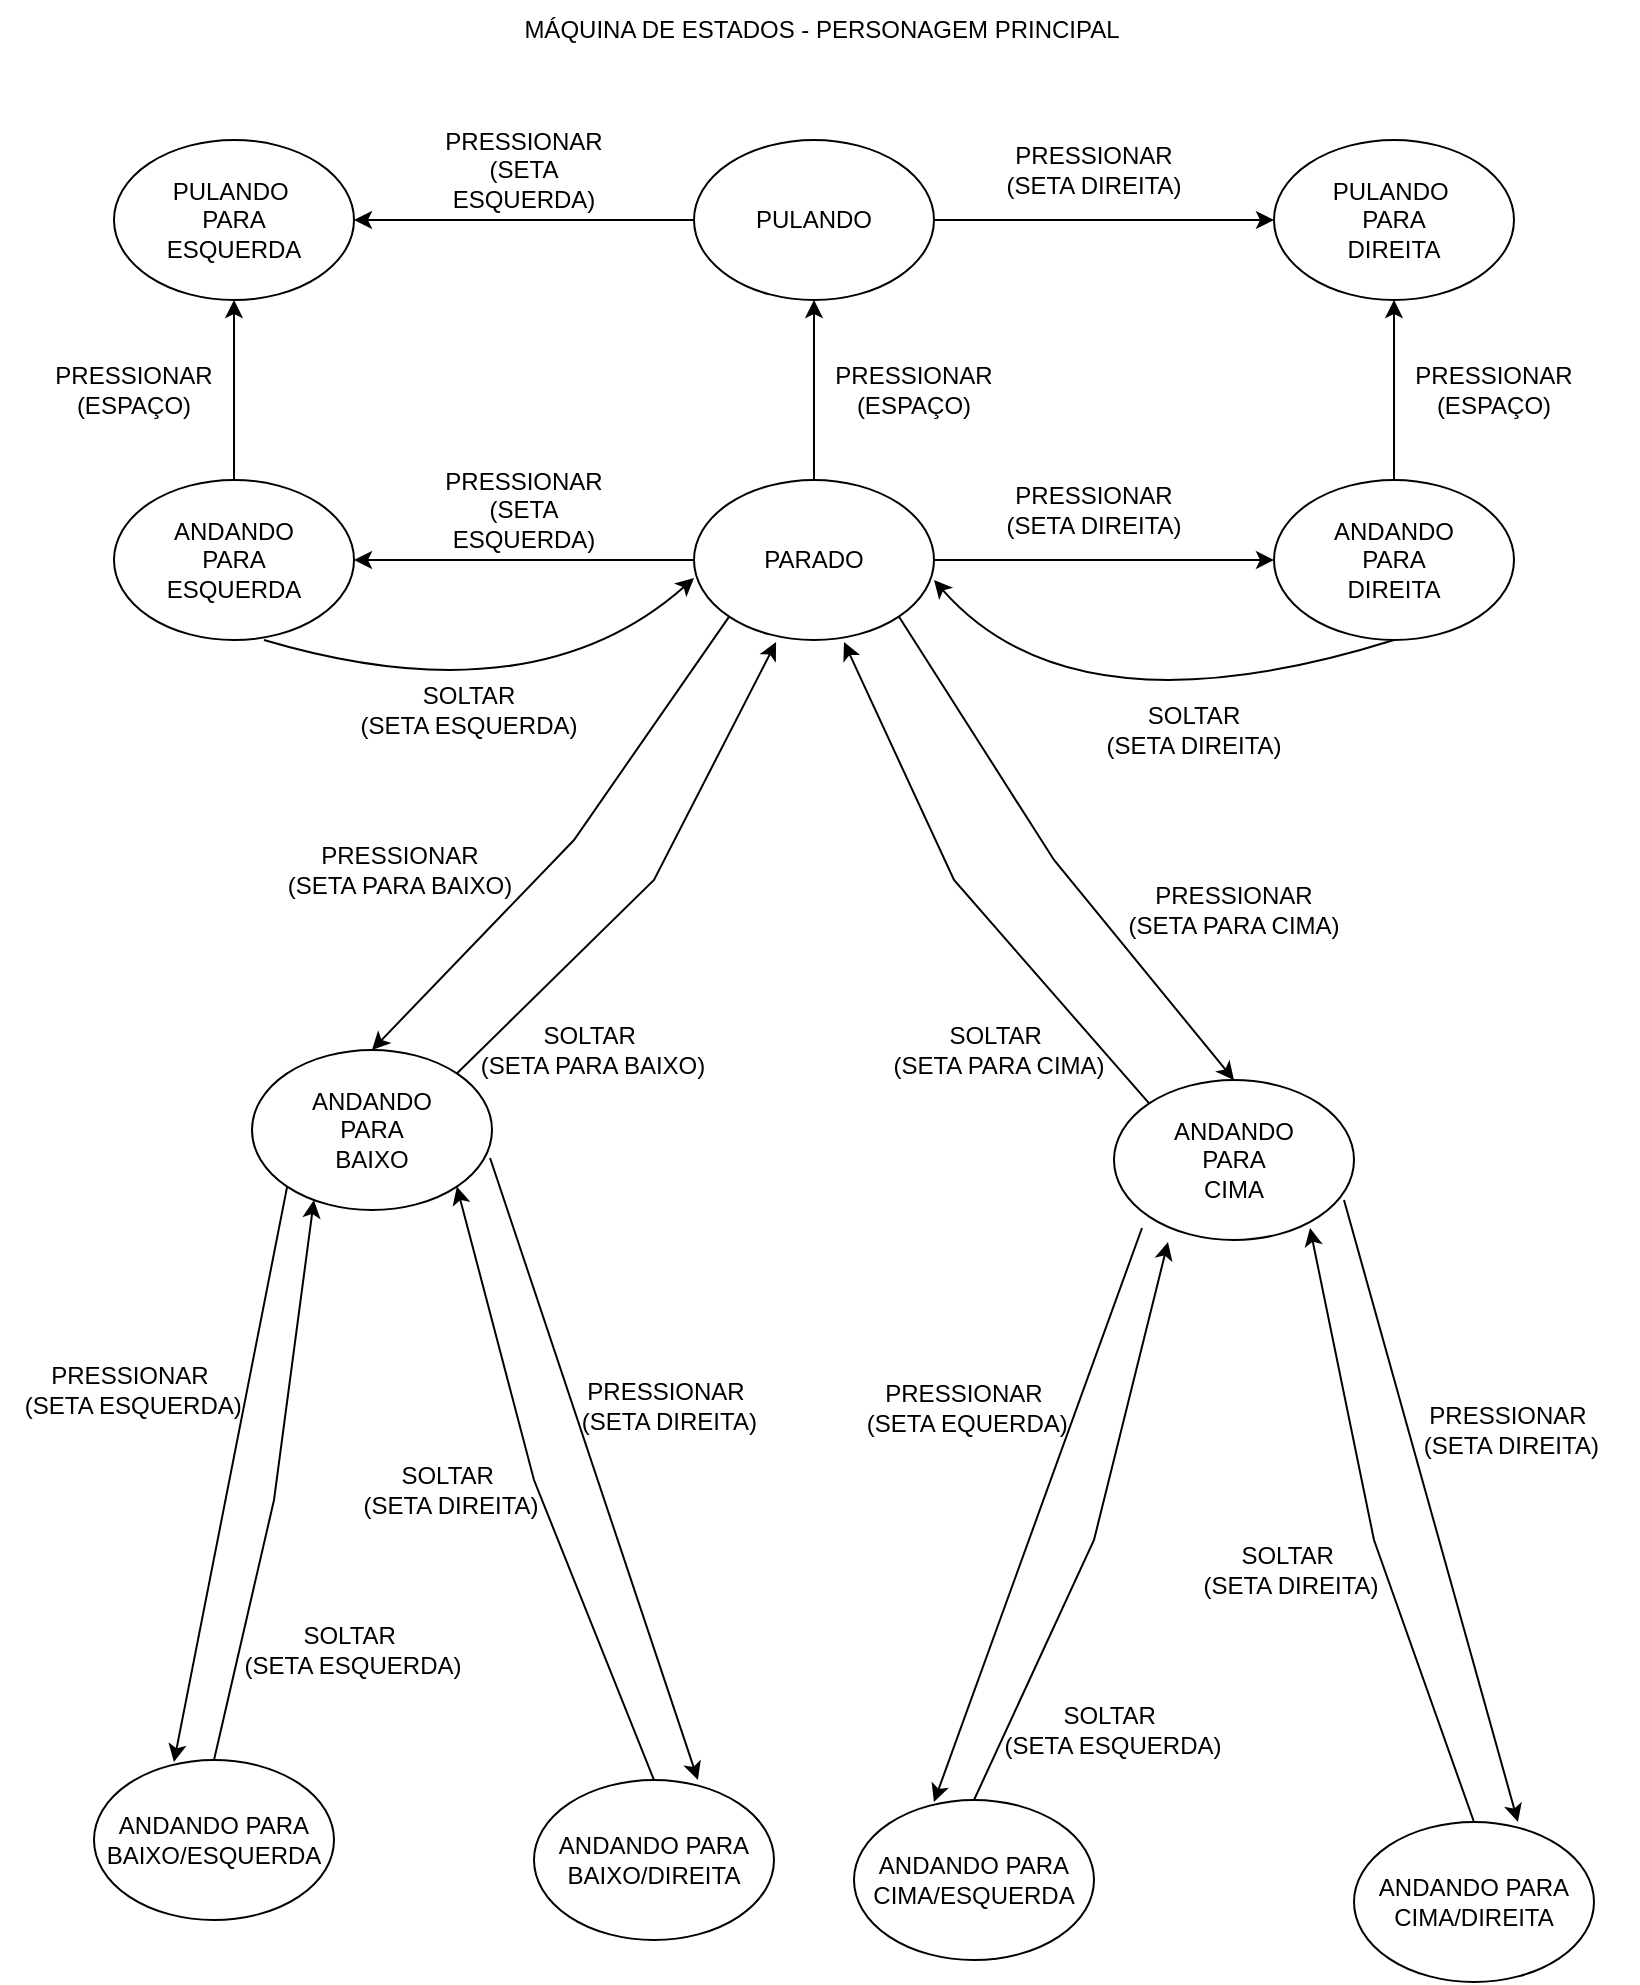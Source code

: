 <mxfile version="28.2.4">
  <diagram name="Página-1" id="mXZYl64TImKxE9nwr8pG">
    <mxGraphModel dx="1482" dy="1550" grid="1" gridSize="10" guides="1" tooltips="1" connect="1" arrows="1" fold="1" page="1" pageScale="1" pageWidth="827" pageHeight="1169" math="0" shadow="0">
      <root>
        <mxCell id="0" />
        <mxCell id="1" parent="0" />
        <mxCell id="-Y-EHWKwXSZfCZ-6Ars3-1" value="PARADO" style="ellipse;whiteSpace=wrap;html=1;" vertex="1" parent="1">
          <mxGeometry x="350" y="260" width="120" height="80" as="geometry" />
        </mxCell>
        <mxCell id="-Y-EHWKwXSZfCZ-6Ars3-2" value="PULANDO" style="ellipse;whiteSpace=wrap;html=1;" vertex="1" parent="1">
          <mxGeometry x="350" y="90" width="120" height="80" as="geometry" />
        </mxCell>
        <mxCell id="-Y-EHWKwXSZfCZ-6Ars3-3" value="ANDANDO&lt;div&gt;PARA&lt;/div&gt;&lt;div&gt;DIREITA&lt;/div&gt;" style="ellipse;whiteSpace=wrap;html=1;" vertex="1" parent="1">
          <mxGeometry x="640" y="260" width="120" height="80" as="geometry" />
        </mxCell>
        <mxCell id="-Y-EHWKwXSZfCZ-6Ars3-4" value="ANDANDO&lt;div&gt;PARA&lt;/div&gt;&lt;div&gt;ESQUERDA&lt;/div&gt;" style="ellipse;whiteSpace=wrap;html=1;" vertex="1" parent="1">
          <mxGeometry x="60" y="260" width="120" height="80" as="geometry" />
        </mxCell>
        <mxCell id="-Y-EHWKwXSZfCZ-6Ars3-6" value="" style="endArrow=classic;html=1;rounded=0;entryX=0;entryY=0.5;entryDx=0;entryDy=0;exitX=1;exitY=0.5;exitDx=0;exitDy=0;" edge="1" parent="1" source="-Y-EHWKwXSZfCZ-6Ars3-1" target="-Y-EHWKwXSZfCZ-6Ars3-3">
          <mxGeometry width="50" height="50" relative="1" as="geometry">
            <mxPoint x="520" y="340" as="sourcePoint" />
            <mxPoint x="570" y="290" as="targetPoint" />
          </mxGeometry>
        </mxCell>
        <mxCell id="-Y-EHWKwXSZfCZ-6Ars3-7" value="PRESSIONAR (SETA DIREITA)" style="text;html=1;align=center;verticalAlign=middle;whiteSpace=wrap;rounded=0;" vertex="1" parent="1">
          <mxGeometry x="500" y="260" width="100" height="30" as="geometry" />
        </mxCell>
        <mxCell id="-Y-EHWKwXSZfCZ-6Ars3-8" value="" style="endArrow=classic;html=1;rounded=0;exitX=0;exitY=0.5;exitDx=0;exitDy=0;entryX=1;entryY=0.5;entryDx=0;entryDy=0;" edge="1" parent="1" source="-Y-EHWKwXSZfCZ-6Ars3-1" target="-Y-EHWKwXSZfCZ-6Ars3-4">
          <mxGeometry width="50" height="50" relative="1" as="geometry">
            <mxPoint x="240" y="290" as="sourcePoint" />
            <mxPoint x="290" y="240" as="targetPoint" />
          </mxGeometry>
        </mxCell>
        <mxCell id="-Y-EHWKwXSZfCZ-6Ars3-9" value="PRESSIONAR (SETA ESQUERDA&lt;span style=&quot;background-color: transparent; color: light-dark(rgb(0, 0, 0), rgb(255, 255, 255));&quot;&gt;)&lt;/span&gt;" style="text;html=1;align=center;verticalAlign=middle;whiteSpace=wrap;rounded=0;" vertex="1" parent="1">
          <mxGeometry x="210" y="260" width="110" height="30" as="geometry" />
        </mxCell>
        <mxCell id="-Y-EHWKwXSZfCZ-6Ars3-10" value="" style="endArrow=classic;html=1;rounded=0;entryX=0.5;entryY=1;entryDx=0;entryDy=0;exitX=0.5;exitY=0;exitDx=0;exitDy=0;" edge="1" parent="1" source="-Y-EHWKwXSZfCZ-6Ars3-1" target="-Y-EHWKwXSZfCZ-6Ars3-2">
          <mxGeometry width="50" height="50" relative="1" as="geometry">
            <mxPoint x="320" y="450" as="sourcePoint" />
            <mxPoint x="370" y="400" as="targetPoint" />
          </mxGeometry>
        </mxCell>
        <mxCell id="-Y-EHWKwXSZfCZ-6Ars3-13" value="PULANDO&amp;nbsp;&lt;div&gt;PARA&lt;/div&gt;&lt;div&gt;ESQUERDA&lt;/div&gt;" style="ellipse;whiteSpace=wrap;html=1;" vertex="1" parent="1">
          <mxGeometry x="60" y="90" width="120" height="80" as="geometry" />
        </mxCell>
        <mxCell id="-Y-EHWKwXSZfCZ-6Ars3-14" value="PULANDO&amp;nbsp;&lt;div&gt;PARA&lt;/div&gt;&lt;div&gt;DIREITA&lt;/div&gt;" style="ellipse;whiteSpace=wrap;html=1;" vertex="1" parent="1">
          <mxGeometry x="640" y="90" width="120" height="80" as="geometry" />
        </mxCell>
        <mxCell id="-Y-EHWKwXSZfCZ-6Ars3-16" value="" style="endArrow=classic;html=1;rounded=0;entryX=0.5;entryY=1;entryDx=0;entryDy=0;exitX=0.5;exitY=0;exitDx=0;exitDy=0;" edge="1" parent="1" source="-Y-EHWKwXSZfCZ-6Ars3-4" target="-Y-EHWKwXSZfCZ-6Ars3-13">
          <mxGeometry width="50" height="50" relative="1" as="geometry">
            <mxPoint x="200" y="220" as="sourcePoint" />
            <mxPoint x="250" y="170" as="targetPoint" />
          </mxGeometry>
        </mxCell>
        <mxCell id="-Y-EHWKwXSZfCZ-6Ars3-17" value="" style="endArrow=classic;html=1;rounded=0;entryX=0.5;entryY=1;entryDx=0;entryDy=0;exitX=0.5;exitY=0;exitDx=0;exitDy=0;" edge="1" parent="1" source="-Y-EHWKwXSZfCZ-6Ars3-3" target="-Y-EHWKwXSZfCZ-6Ars3-14">
          <mxGeometry width="50" height="50" relative="1" as="geometry">
            <mxPoint x="480" y="420" as="sourcePoint" />
            <mxPoint x="530" y="370" as="targetPoint" />
          </mxGeometry>
        </mxCell>
        <mxCell id="-Y-EHWKwXSZfCZ-6Ars3-18" value="PRESSIONAR (ESPAÇO)" style="text;html=1;align=center;verticalAlign=middle;whiteSpace=wrap;rounded=0;" vertex="1" parent="1">
          <mxGeometry x="20" y="200" width="100" height="30" as="geometry" />
        </mxCell>
        <mxCell id="-Y-EHWKwXSZfCZ-6Ars3-19" value="PRESSIONAR (ESPAÇO)" style="text;html=1;align=center;verticalAlign=middle;whiteSpace=wrap;rounded=0;" vertex="1" parent="1">
          <mxGeometry x="700" y="200" width="100" height="30" as="geometry" />
        </mxCell>
        <mxCell id="-Y-EHWKwXSZfCZ-6Ars3-20" value="PRESSIONAR (ESPAÇO)" style="text;html=1;align=center;verticalAlign=middle;whiteSpace=wrap;rounded=0;" vertex="1" parent="1">
          <mxGeometry x="410" y="200" width="100" height="30" as="geometry" />
        </mxCell>
        <mxCell id="-Y-EHWKwXSZfCZ-6Ars3-21" value="" style="endArrow=classic;html=1;rounded=0;entryX=0;entryY=0.5;entryDx=0;entryDy=0;exitX=1;exitY=0.5;exitDx=0;exitDy=0;" edge="1" parent="1">
          <mxGeometry width="50" height="50" relative="1" as="geometry">
            <mxPoint x="470" y="130" as="sourcePoint" />
            <mxPoint x="640" y="130" as="targetPoint" />
          </mxGeometry>
        </mxCell>
        <mxCell id="-Y-EHWKwXSZfCZ-6Ars3-22" value="PRESSIONAR (SETA DIREITA)" style="text;html=1;align=center;verticalAlign=middle;whiteSpace=wrap;rounded=0;" vertex="1" parent="1">
          <mxGeometry x="500" y="90" width="100" height="30" as="geometry" />
        </mxCell>
        <mxCell id="-Y-EHWKwXSZfCZ-6Ars3-23" value="" style="endArrow=classic;html=1;rounded=0;exitX=0;exitY=0.5;exitDx=0;exitDy=0;entryX=1;entryY=0.5;entryDx=0;entryDy=0;" edge="1" parent="1">
          <mxGeometry width="50" height="50" relative="1" as="geometry">
            <mxPoint x="350" y="130" as="sourcePoint" />
            <mxPoint x="180" y="130" as="targetPoint" />
          </mxGeometry>
        </mxCell>
        <mxCell id="-Y-EHWKwXSZfCZ-6Ars3-24" value="PRESSIONAR (SETA ESQUERDA&lt;span style=&quot;background-color: transparent; color: light-dark(rgb(0, 0, 0), rgb(255, 255, 255));&quot;&gt;)&lt;/span&gt;" style="text;html=1;align=center;verticalAlign=middle;whiteSpace=wrap;rounded=0;" vertex="1" parent="1">
          <mxGeometry x="210" y="90" width="110" height="30" as="geometry" />
        </mxCell>
        <mxCell id="-Y-EHWKwXSZfCZ-6Ars3-26" value="SOLTAR&lt;div&gt;(SETA DIREITA)&lt;/div&gt;" style="text;html=1;align=center;verticalAlign=middle;whiteSpace=wrap;rounded=0;" vertex="1" parent="1">
          <mxGeometry x="550" y="370" width="100" height="30" as="geometry" />
        </mxCell>
        <mxCell id="-Y-EHWKwXSZfCZ-6Ars3-30" value="" style="curved=1;endArrow=classic;html=1;rounded=0;exitX=0.625;exitY=1;exitDx=0;exitDy=0;exitPerimeter=0;entryX=0;entryY=0.613;entryDx=0;entryDy=0;entryPerimeter=0;" edge="1" parent="1" source="-Y-EHWKwXSZfCZ-6Ars3-4" target="-Y-EHWKwXSZfCZ-6Ars3-1">
          <mxGeometry width="50" height="50" relative="1" as="geometry">
            <mxPoint x="220" y="380" as="sourcePoint" />
            <mxPoint x="380" y="340" as="targetPoint" />
            <Array as="points">
              <mxPoint x="270" y="380" />
            </Array>
          </mxGeometry>
        </mxCell>
        <mxCell id="-Y-EHWKwXSZfCZ-6Ars3-31" value="SOLTAR&lt;div&gt;(SETA ESQUERDA)&lt;/div&gt;" style="text;html=1;align=center;verticalAlign=middle;whiteSpace=wrap;rounded=0;" vertex="1" parent="1">
          <mxGeometry x="180" y="360" width="115" height="30" as="geometry" />
        </mxCell>
        <mxCell id="-Y-EHWKwXSZfCZ-6Ars3-32" value="MÁQUINA DE ESTADOS - PERSONAGEM PRINCIPAL" style="text;html=1;align=center;verticalAlign=middle;whiteSpace=wrap;rounded=0;" vertex="1" parent="1">
          <mxGeometry x="249" y="20" width="330" height="30" as="geometry" />
        </mxCell>
        <mxCell id="-Y-EHWKwXSZfCZ-6Ars3-34" value="" style="curved=1;endArrow=classic;html=1;rounded=0;exitX=0.5;exitY=1;exitDx=0;exitDy=0;" edge="1" parent="1" source="-Y-EHWKwXSZfCZ-6Ars3-3">
          <mxGeometry width="50" height="50" relative="1" as="geometry">
            <mxPoint x="490" y="390" as="sourcePoint" />
            <mxPoint x="470" y="310" as="targetPoint" />
            <Array as="points">
              <mxPoint x="540" y="390" />
            </Array>
          </mxGeometry>
        </mxCell>
        <mxCell id="-Y-EHWKwXSZfCZ-6Ars3-36" value="ANDANDO&lt;div&gt;PARA&lt;/div&gt;&lt;div&gt;BAIXO&lt;/div&gt;" style="ellipse;whiteSpace=wrap;html=1;" vertex="1" parent="1">
          <mxGeometry x="129" y="545" width="120" height="80" as="geometry" />
        </mxCell>
        <mxCell id="-Y-EHWKwXSZfCZ-6Ars3-37" value="" style="endArrow=classic;html=1;rounded=0;exitX=0;exitY=1;exitDx=0;exitDy=0;entryX=0.5;entryY=0;entryDx=0;entryDy=0;" edge="1" parent="1" source="-Y-EHWKwXSZfCZ-6Ars3-1" target="-Y-EHWKwXSZfCZ-6Ars3-36">
          <mxGeometry width="50" height="50" relative="1" as="geometry">
            <mxPoint x="350" y="610" as="sourcePoint" />
            <mxPoint x="400" y="560" as="targetPoint" />
            <Array as="points">
              <mxPoint x="290" y="440" />
            </Array>
          </mxGeometry>
        </mxCell>
        <mxCell id="-Y-EHWKwXSZfCZ-6Ars3-38" value="PRESSIONAR&lt;div&gt;(SETA PARA BAIXO)&lt;/div&gt;" style="text;html=1;align=center;verticalAlign=middle;whiteSpace=wrap;rounded=0;" vertex="1" parent="1">
          <mxGeometry x="140" y="440" width="126" height="30" as="geometry" />
        </mxCell>
        <mxCell id="-Y-EHWKwXSZfCZ-6Ars3-39" value="ANDANDO&lt;div&gt;PARA&lt;/div&gt;&lt;div&gt;CIMA&lt;/div&gt;" style="ellipse;whiteSpace=wrap;html=1;" vertex="1" parent="1">
          <mxGeometry x="560" y="560" width="120" height="80" as="geometry" />
        </mxCell>
        <mxCell id="-Y-EHWKwXSZfCZ-6Ars3-40" value="" style="endArrow=classic;html=1;rounded=0;exitX=1;exitY=1;exitDx=0;exitDy=0;entryX=0.5;entryY=0;entryDx=0;entryDy=0;" edge="1" parent="1" target="-Y-EHWKwXSZfCZ-6Ars3-39" source="-Y-EHWKwXSZfCZ-6Ars3-1">
          <mxGeometry width="50" height="50" relative="1" as="geometry">
            <mxPoint x="450" y="340" as="sourcePoint" />
            <mxPoint x="680" y="560" as="targetPoint" />
            <Array as="points">
              <mxPoint x="530" y="450" />
            </Array>
          </mxGeometry>
        </mxCell>
        <mxCell id="-Y-EHWKwXSZfCZ-6Ars3-41" value="PRESSIONAR&lt;div&gt;(SETA PARA CIMA)&lt;/div&gt;" style="text;html=1;align=center;verticalAlign=middle;whiteSpace=wrap;rounded=0;" vertex="1" parent="1">
          <mxGeometry x="557" y="460" width="126" height="30" as="geometry" />
        </mxCell>
        <mxCell id="-Y-EHWKwXSZfCZ-6Ars3-43" value="ANDANDO PARA&lt;div&gt;BAIXO/ESQUERDA&lt;/div&gt;" style="ellipse;whiteSpace=wrap;html=1;" vertex="1" parent="1">
          <mxGeometry x="50" y="900" width="120" height="80" as="geometry" />
        </mxCell>
        <mxCell id="-Y-EHWKwXSZfCZ-6Ars3-44" value="ANDANDO PARA&lt;div&gt;BAIXO/DIREITA&lt;/div&gt;" style="ellipse;whiteSpace=wrap;html=1;" vertex="1" parent="1">
          <mxGeometry x="270" y="910" width="120" height="80" as="geometry" />
        </mxCell>
        <mxCell id="-Y-EHWKwXSZfCZ-6Ars3-47" value="" style="endArrow=classic;html=1;rounded=0;entryX=0.333;entryY=0.013;entryDx=0;entryDy=0;entryPerimeter=0;exitX=0;exitY=1;exitDx=0;exitDy=0;" edge="1" parent="1" source="-Y-EHWKwXSZfCZ-6Ars3-36" target="-Y-EHWKwXSZfCZ-6Ars3-43">
          <mxGeometry width="50" height="50" relative="1" as="geometry">
            <mxPoint x="150" y="610" as="sourcePoint" />
            <mxPoint x="260" y="750" as="targetPoint" />
          </mxGeometry>
        </mxCell>
        <mxCell id="-Y-EHWKwXSZfCZ-6Ars3-48" value="" style="endArrow=classic;html=1;rounded=0;exitX=0.992;exitY=0.675;exitDx=0;exitDy=0;exitPerimeter=0;entryX=0.683;entryY=0;entryDx=0;entryDy=0;entryPerimeter=0;" edge="1" parent="1" source="-Y-EHWKwXSZfCZ-6Ars3-36" target="-Y-EHWKwXSZfCZ-6Ars3-44">
          <mxGeometry width="50" height="50" relative="1" as="geometry">
            <mxPoint x="360" y="770" as="sourcePoint" />
            <mxPoint x="280" y="900" as="targetPoint" />
          </mxGeometry>
        </mxCell>
        <mxCell id="-Y-EHWKwXSZfCZ-6Ars3-49" value="PRESSIONAR&lt;div&gt;&amp;nbsp;(SETA ESQUERDA)&lt;/div&gt;" style="text;html=1;align=center;verticalAlign=middle;whiteSpace=wrap;rounded=0;" vertex="1" parent="1">
          <mxGeometry x="3" y="700" width="130" height="30" as="geometry" />
        </mxCell>
        <mxCell id="-Y-EHWKwXSZfCZ-6Ars3-51" value="PRESSIONAR&lt;div&gt;&amp;nbsp;(SETA DIREITA)&lt;/div&gt;" style="text;html=1;align=center;verticalAlign=middle;whiteSpace=wrap;rounded=0;" vertex="1" parent="1">
          <mxGeometry x="271" y="708" width="130" height="30" as="geometry" />
        </mxCell>
        <mxCell id="-Y-EHWKwXSZfCZ-6Ars3-55" value="" style="endArrow=classic;html=1;rounded=0;entryX=0.625;entryY=1.013;entryDx=0;entryDy=0;entryPerimeter=0;exitX=0;exitY=0;exitDx=0;exitDy=0;" edge="1" parent="1" source="-Y-EHWKwXSZfCZ-6Ars3-39" target="-Y-EHWKwXSZfCZ-6Ars3-1">
          <mxGeometry width="50" height="50" relative="1" as="geometry">
            <mxPoint x="480" y="650" as="sourcePoint" />
            <mxPoint x="530" y="600" as="targetPoint" />
            <Array as="points">
              <mxPoint x="480" y="460" />
            </Array>
          </mxGeometry>
        </mxCell>
        <mxCell id="-Y-EHWKwXSZfCZ-6Ars3-56" value="" style="endArrow=classic;html=1;rounded=0;exitX=1;exitY=0;exitDx=0;exitDy=0;entryX=0.342;entryY=1.013;entryDx=0;entryDy=0;entryPerimeter=0;" edge="1" parent="1" source="-Y-EHWKwXSZfCZ-6Ars3-36" target="-Y-EHWKwXSZfCZ-6Ars3-1">
          <mxGeometry width="50" height="50" relative="1" as="geometry">
            <mxPoint x="320" y="540" as="sourcePoint" />
            <mxPoint x="399" y="337" as="targetPoint" />
            <Array as="points">
              <mxPoint x="330" y="460" />
            </Array>
          </mxGeometry>
        </mxCell>
        <mxCell id="-Y-EHWKwXSZfCZ-6Ars3-57" value="SOLTAR&amp;nbsp;&lt;div&gt;(SETA PARA BAIXO)&lt;/div&gt;" style="text;html=1;align=center;verticalAlign=middle;whiteSpace=wrap;rounded=0;" vertex="1" parent="1">
          <mxGeometry x="242" y="530" width="115" height="30" as="geometry" />
        </mxCell>
        <mxCell id="-Y-EHWKwXSZfCZ-6Ars3-58" value="SOLTAR&amp;nbsp;&lt;div&gt;(SETA PARA CIMA)&lt;/div&gt;" style="text;html=1;align=center;verticalAlign=middle;whiteSpace=wrap;rounded=0;" vertex="1" parent="1">
          <mxGeometry x="445" y="530" width="115" height="30" as="geometry" />
        </mxCell>
        <mxCell id="-Y-EHWKwXSZfCZ-6Ars3-59" value="" style="endArrow=classic;html=1;rounded=0;entryX=1;entryY=1;entryDx=0;entryDy=0;exitX=0.5;exitY=0;exitDx=0;exitDy=0;" edge="1" parent="1" source="-Y-EHWKwXSZfCZ-6Ars3-44" target="-Y-EHWKwXSZfCZ-6Ars3-36">
          <mxGeometry width="50" height="50" relative="1" as="geometry">
            <mxPoint x="210" y="1080" as="sourcePoint" />
            <mxPoint x="260" y="1030" as="targetPoint" />
            <Array as="points">
              <mxPoint x="270" y="760" />
            </Array>
          </mxGeometry>
        </mxCell>
        <mxCell id="-Y-EHWKwXSZfCZ-6Ars3-60" value="" style="endArrow=classic;html=1;rounded=0;entryX=0.258;entryY=0.938;entryDx=0;entryDy=0;entryPerimeter=0;exitX=0.5;exitY=0;exitDx=0;exitDy=0;" edge="1" parent="1" source="-Y-EHWKwXSZfCZ-6Ars3-43" target="-Y-EHWKwXSZfCZ-6Ars3-36">
          <mxGeometry width="50" height="50" relative="1" as="geometry">
            <mxPoint x="160" y="880" as="sourcePoint" />
            <mxPoint x="210" y="830" as="targetPoint" />
            <Array as="points">
              <mxPoint x="140" y="770" />
            </Array>
          </mxGeometry>
        </mxCell>
        <mxCell id="-Y-EHWKwXSZfCZ-6Ars3-61" value="SOLTAR&amp;nbsp;&lt;div&gt;(SETA ESQUERDA)&lt;/div&gt;" style="text;html=1;align=center;verticalAlign=middle;whiteSpace=wrap;rounded=0;" vertex="1" parent="1">
          <mxGeometry x="122" y="830" width="115" height="30" as="geometry" />
        </mxCell>
        <mxCell id="-Y-EHWKwXSZfCZ-6Ars3-62" value="SOLTAR&amp;nbsp;&lt;div&gt;(SETA DIREITA)&lt;/div&gt;" style="text;html=1;align=center;verticalAlign=middle;whiteSpace=wrap;rounded=0;" vertex="1" parent="1">
          <mxGeometry x="171" y="750" width="115" height="30" as="geometry" />
        </mxCell>
        <mxCell id="-Y-EHWKwXSZfCZ-6Ars3-63" value="ANDANDO PARA&lt;div&gt;CIMA/ESQUERDA&lt;/div&gt;" style="ellipse;whiteSpace=wrap;html=1;" vertex="1" parent="1">
          <mxGeometry x="430" y="920" width="120" height="80" as="geometry" />
        </mxCell>
        <mxCell id="-Y-EHWKwXSZfCZ-6Ars3-64" value="ANDANDO PARA&lt;div&gt;CIMA/DIREITA&lt;/div&gt;" style="ellipse;whiteSpace=wrap;html=1;" vertex="1" parent="1">
          <mxGeometry x="680" y="931" width="120" height="80" as="geometry" />
        </mxCell>
        <mxCell id="-Y-EHWKwXSZfCZ-6Ars3-65" value="" style="endArrow=classic;html=1;rounded=0;entryX=0.333;entryY=0.013;entryDx=0;entryDy=0;entryPerimeter=0;exitX=0;exitY=1;exitDx=0;exitDy=0;" edge="1" parent="1" target="-Y-EHWKwXSZfCZ-6Ars3-63">
          <mxGeometry width="50" height="50" relative="1" as="geometry">
            <mxPoint x="574" y="634" as="sourcePoint" />
            <mxPoint x="687" y="771" as="targetPoint" />
          </mxGeometry>
        </mxCell>
        <mxCell id="-Y-EHWKwXSZfCZ-6Ars3-66" value="" style="endArrow=classic;html=1;rounded=0;exitX=0.992;exitY=0.675;exitDx=0;exitDy=0;exitPerimeter=0;entryX=0.683;entryY=0;entryDx=0;entryDy=0;entryPerimeter=0;" edge="1" parent="1" target="-Y-EHWKwXSZfCZ-6Ars3-64">
          <mxGeometry width="50" height="50" relative="1" as="geometry">
            <mxPoint x="675" y="620" as="sourcePoint" />
            <mxPoint x="707" y="921" as="targetPoint" />
          </mxGeometry>
        </mxCell>
        <mxCell id="-Y-EHWKwXSZfCZ-6Ars3-67" value="PRESSIONAR&lt;div&gt;&amp;nbsp;(SETA DIREITA)&lt;/div&gt;" style="text;html=1;align=center;verticalAlign=middle;whiteSpace=wrap;rounded=0;" vertex="1" parent="1">
          <mxGeometry x="692" y="720" width="130" height="30" as="geometry" />
        </mxCell>
        <mxCell id="-Y-EHWKwXSZfCZ-6Ars3-68" value="" style="endArrow=classic;html=1;rounded=0;entryX=1;entryY=1;entryDx=0;entryDy=0;exitX=0.5;exitY=0;exitDx=0;exitDy=0;" edge="1" parent="1" source="-Y-EHWKwXSZfCZ-6Ars3-64">
          <mxGeometry width="50" height="50" relative="1" as="geometry">
            <mxPoint x="637" y="1101" as="sourcePoint" />
            <mxPoint x="658" y="634" as="targetPoint" />
            <Array as="points">
              <mxPoint x="690" y="790" />
            </Array>
          </mxGeometry>
        </mxCell>
        <mxCell id="-Y-EHWKwXSZfCZ-6Ars3-69" value="" style="endArrow=classic;html=1;rounded=0;entryX=0.258;entryY=0.938;entryDx=0;entryDy=0;entryPerimeter=0;exitX=0.5;exitY=0;exitDx=0;exitDy=0;" edge="1" parent="1" source="-Y-EHWKwXSZfCZ-6Ars3-63">
          <mxGeometry width="50" height="50" relative="1" as="geometry">
            <mxPoint x="587" y="901" as="sourcePoint" />
            <mxPoint x="587" y="641" as="targetPoint" />
            <Array as="points">
              <mxPoint x="550" y="790" />
            </Array>
          </mxGeometry>
        </mxCell>
        <mxCell id="-Y-EHWKwXSZfCZ-6Ars3-70" value="SOLTAR&amp;nbsp;&lt;div&gt;(SETA ESQUERDA)&lt;/div&gt;" style="text;html=1;align=center;verticalAlign=middle;whiteSpace=wrap;rounded=0;" vertex="1" parent="1">
          <mxGeometry x="502" y="870" width="115" height="30" as="geometry" />
        </mxCell>
        <mxCell id="-Y-EHWKwXSZfCZ-6Ars3-71" value="SOLTAR&amp;nbsp;&lt;div&gt;(SETA DIREITA)&lt;/div&gt;" style="text;html=1;align=center;verticalAlign=middle;whiteSpace=wrap;rounded=0;" vertex="1" parent="1">
          <mxGeometry x="591" y="790" width="115" height="30" as="geometry" />
        </mxCell>
        <mxCell id="-Y-EHWKwXSZfCZ-6Ars3-72" value="PRESSIONAR&lt;div&gt;&amp;nbsp;(SETA EQUERDA)&lt;/div&gt;" style="text;html=1;align=center;verticalAlign=middle;whiteSpace=wrap;rounded=0;" vertex="1" parent="1">
          <mxGeometry x="420" y="709" width="130" height="30" as="geometry" />
        </mxCell>
      </root>
    </mxGraphModel>
  </diagram>
</mxfile>
